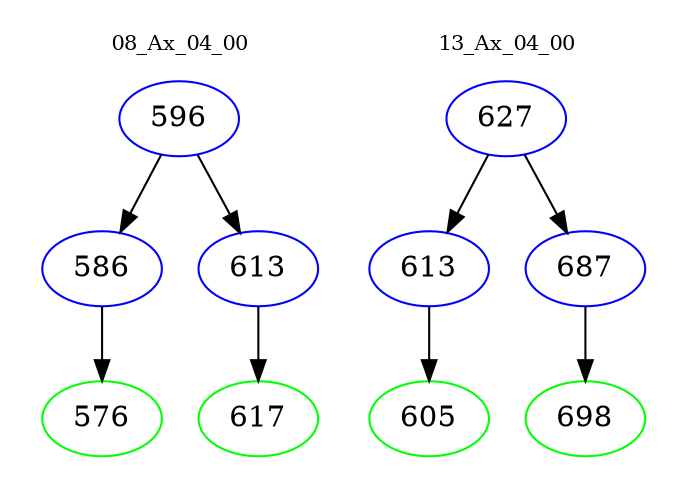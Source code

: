 digraph{
subgraph cluster_0 {
color = white
label = "08_Ax_04_00";
fontsize=10;
T0_596 [label="596", color="blue"]
T0_596 -> T0_586 [color="black"]
T0_586 [label="586", color="blue"]
T0_586 -> T0_576 [color="black"]
T0_576 [label="576", color="green"]
T0_596 -> T0_613 [color="black"]
T0_613 [label="613", color="blue"]
T0_613 -> T0_617 [color="black"]
T0_617 [label="617", color="green"]
}
subgraph cluster_1 {
color = white
label = "13_Ax_04_00";
fontsize=10;
T1_627 [label="627", color="blue"]
T1_627 -> T1_613 [color="black"]
T1_613 [label="613", color="blue"]
T1_613 -> T1_605 [color="black"]
T1_605 [label="605", color="green"]
T1_627 -> T1_687 [color="black"]
T1_687 [label="687", color="blue"]
T1_687 -> T1_698 [color="black"]
T1_698 [label="698", color="green"]
}
}
